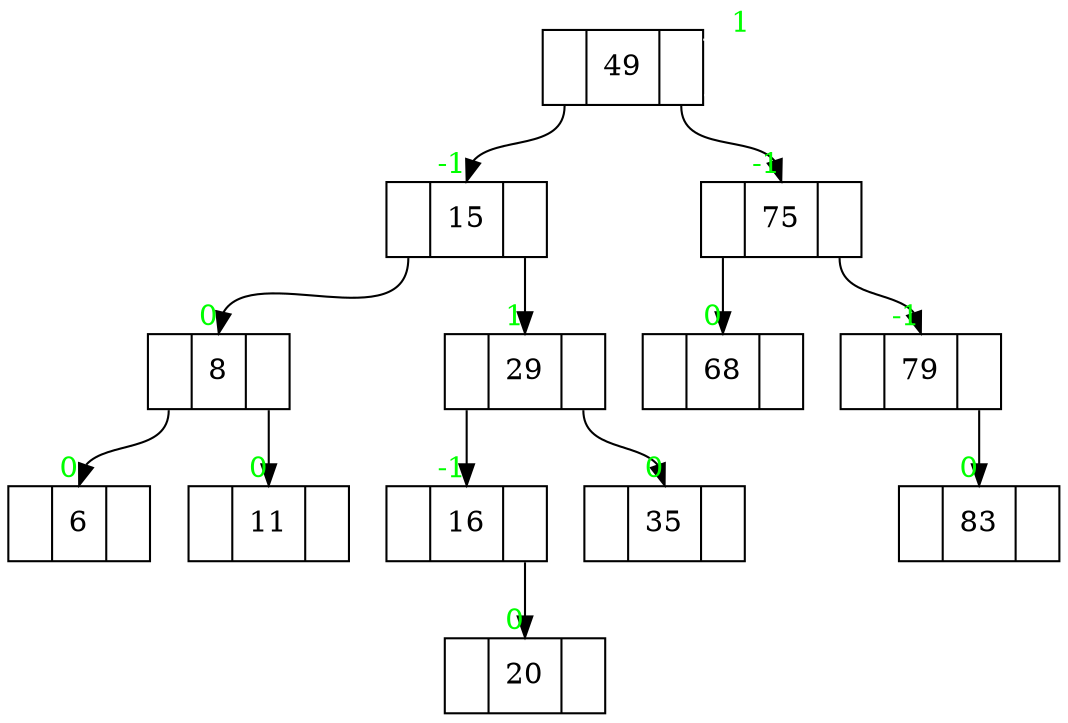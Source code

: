 digraph G {

node [shape = record];

6  [label=" <l> | <c> 6  | <r> "];
8  [label=" <l> | <c> 8  | <r> "];
11 [label=" <l> | <c> 11 | <r> "];
15 [label=" <l> | <c> 15 | <r> "];
16 [label=" <l> | <c> 16 | <r> "];
20 [label=" <l> | <c> 20 | <r> "];
29 [label=" <l> | <c> 29 | <r> "];
35 [label=" <l> | <c> 35 | <r> "];
49 [label=" <l> | <c> 49 | <r> "];
68 [label=" <l> | <c> 68 | <r> "];
75 [label=" <l> | <c> 75 | <r> "];
79 [label=" <l> | <c> 79 | <r> "];
83 [label=" <l> | <c> 83 | <r> "];

49:l -> 15:c [headlabel="  -1", fontcolor=green];
49:r -> 75:c [headlabel="  -1", fontcolor=green];
49   -> 49   [taillabel="   1", fontcolor=green, color=white, arrowsize=0];
15:l ->  8:c [headlabel="   0", fontcolor=green];
15:r -> 29:c [headlabel="   1", fontcolor=green];
29:l -> 16:c [headlabel="  -1", fontcolor=green];
29:r -> 35:c [headlabel="   0", fontcolor=green];
16:r -> 20:c [headlabel="   0", fontcolor=green];
 8:l ->  6:c [headlabel="   0", fontcolor=green];
 8:r -> 11:c [headlabel="   0", fontcolor=green];
75:l -> 68:c [headlabel="   0", fontcolor=green];
75:r -> 79:c [headlabel="  -1", fontcolor=green];
79:r -> 83:c [headlabel="   0", fontcolor=green];
}
